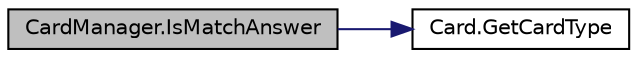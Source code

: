 digraph "CardManager.IsMatchAnswer"
{
 // LATEX_PDF_SIZE
  edge [fontname="Helvetica",fontsize="10",labelfontname="Helvetica",labelfontsize="10"];
  node [fontname="Helvetica",fontsize="10",shape=record];
  rankdir="LR";
  Node1 [label="CardManager.IsMatchAnswer",height=0.2,width=0.4,color="black", fillcolor="grey75", style="filled", fontcolor="black",tooltip="check if the cards passed matches the answer"];
  Node1 -> Node2 [color="midnightblue",fontsize="10",style="solid"];
  Node2 [label="Card.GetCardType",height=0.2,width=0.4,color="black", fillcolor="white", style="filled",URL="$class_card.html#a094a5e7ea98cc156ac64e578a987be85",tooltip=" "];
}
